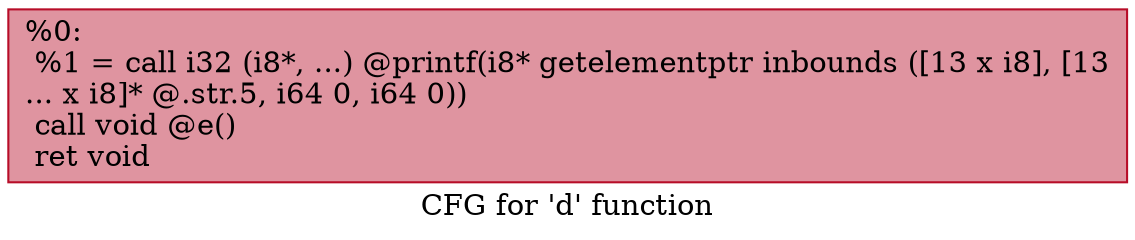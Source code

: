 digraph "CFG for 'd' function" {
	label="CFG for 'd' function";

	Node0x557df32f56a0 [shape=record,color="#b70d28ff", style=filled, fillcolor="#b70d2870",label="{%0:\l  %1 = call i32 (i8*, ...) @printf(i8* getelementptr inbounds ([13 x i8], [13\l... x i8]* @.str.5, i64 0, i64 0))\l  call void @e()\l  ret void\l}"];
}
